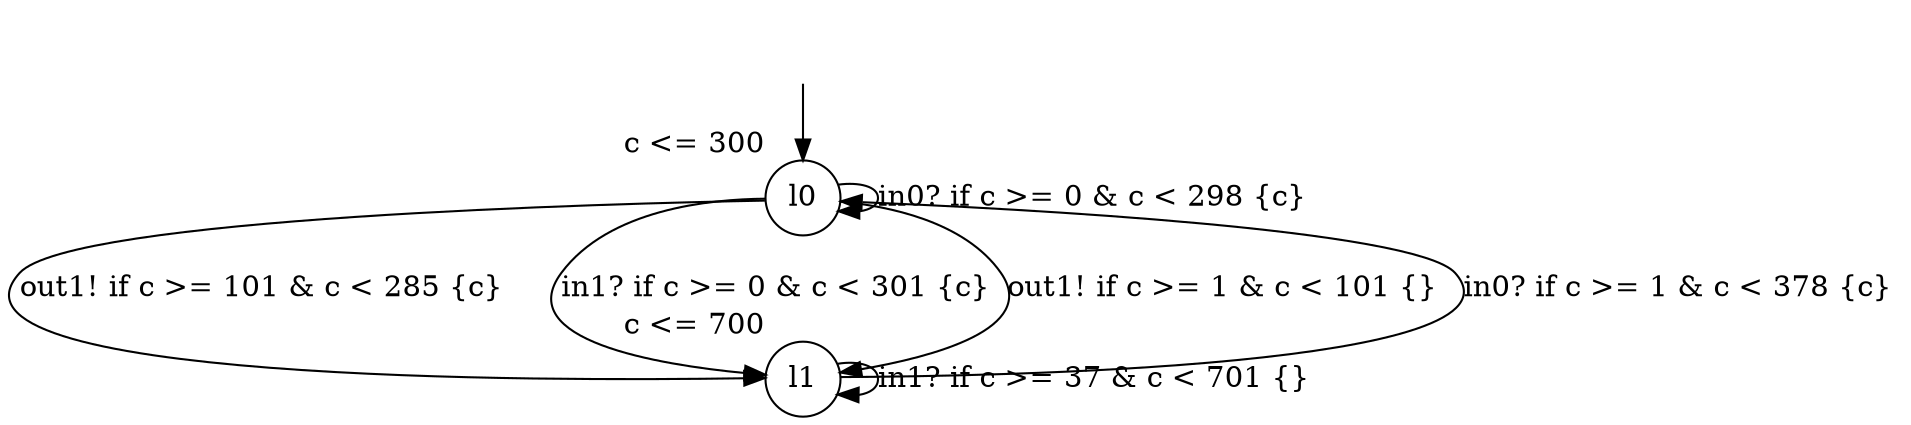 digraph g {
__start0 [label="" shape="none"];
l0 [shape="circle" margin=0 label="l0", xlabel="c <= 300"];
l1 [shape="circle" margin=0 label="l1", xlabel="c <= 700"];
l0 -> l0 [label="in0? if c >= 0 & c < 298 {c} "];
l0 -> l1 [label="out1! if c >= 101 & c < 285 {c} "];
l0 -> l1 [label="in1? if c >= 0 & c < 301 {c} "];
l0 -> l1 [label="out1! if c >= 1 & c < 101 {} "];
l1 -> l1 [label="in1? if c >= 37 & c < 701 {} "];
l1 -> l0 [label="in0? if c >= 1 & c < 378 {c} "];
__start0 -> l0;
}
